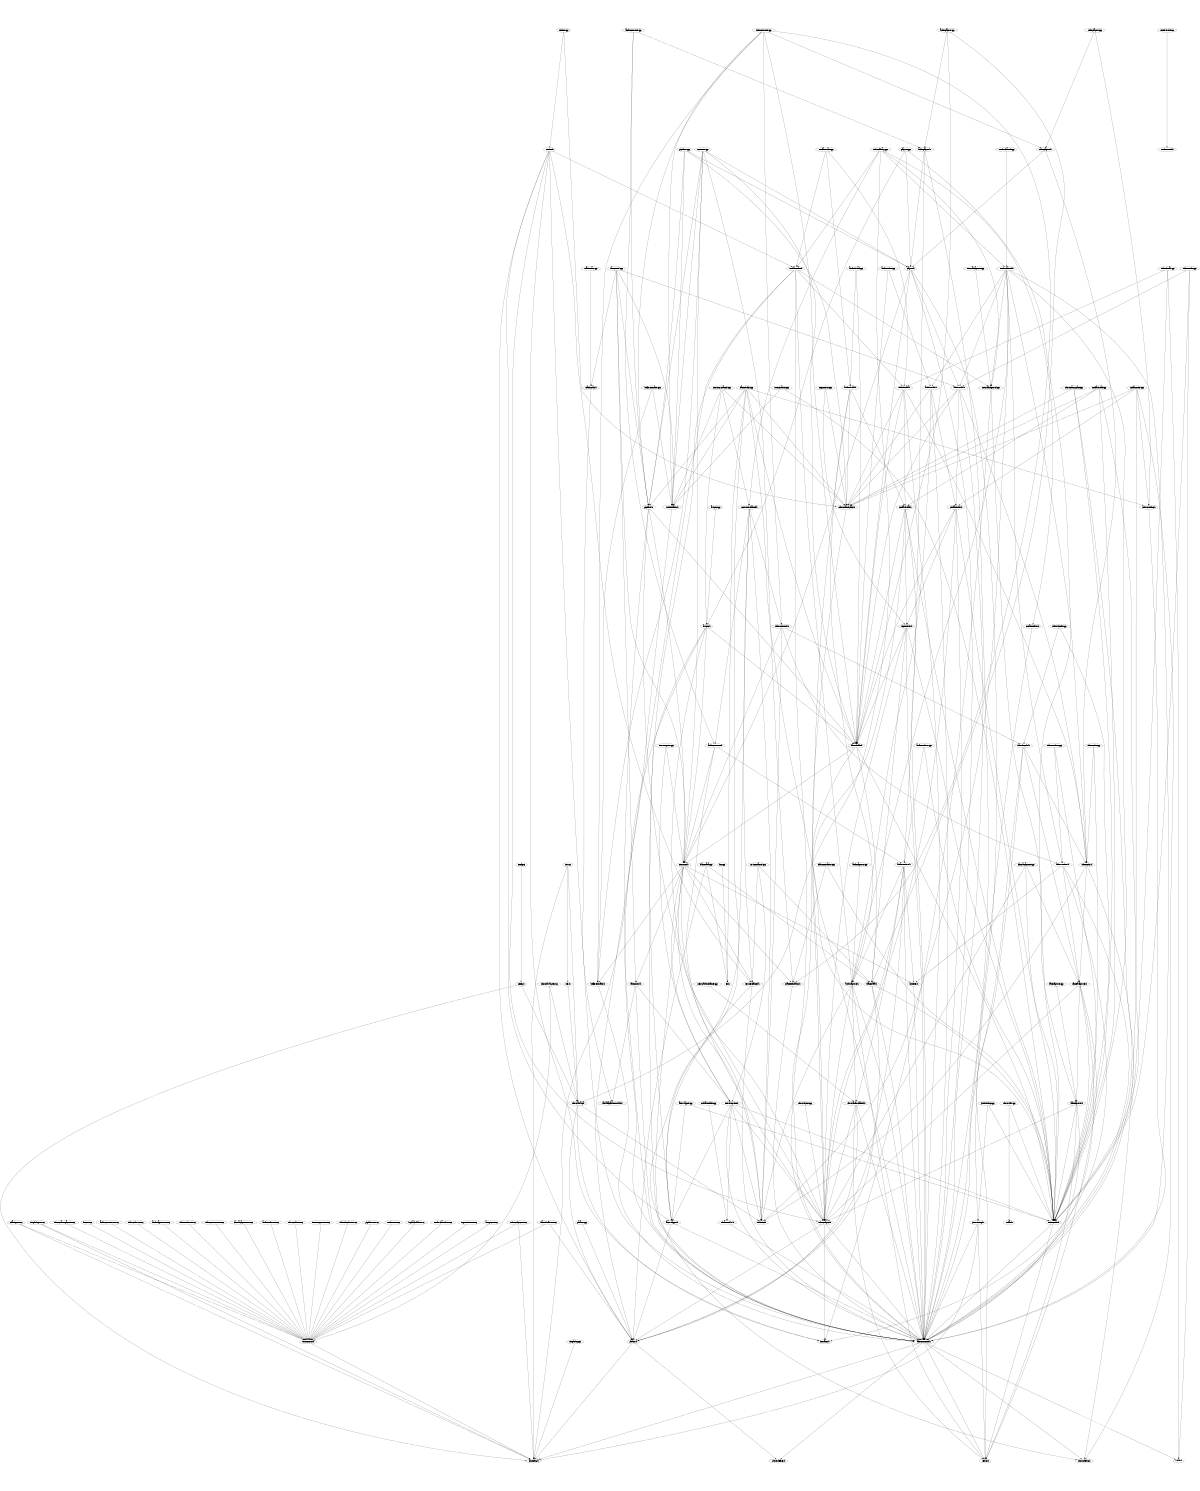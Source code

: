 digraph "source tree" {
    overlap=scale;
    size="8,10";
    ratio="fill";
    fontsize="16";
    fontname="Helvetica";
	clusterrank="local";
	"rate-control.cpp" -> "rtt-estimation.h"
	"consumer-channel.h" -> "service-channel.h"
	"ndnrtc-object-test.cc" -> "test-common.h"
	"video-consumer-test.cc" -> "test-common.h"
	"consumer.h" -> "renderer.h"
	"consumer-channel.cpp" -> "rtt-estimation.h"
	"webrtc-audio-channel.h" -> "ndnrtc-object.h"
	"interest-queue.h" -> "ndnrtc-common.h"
	"audio-playout.h" -> "audio-renderer.h"
	"camera-capturer.h" -> "base-capturer.h"
	"video-decoder-test.cc" -> "test-common.h"
	"pipeliner.h" -> "frame-buffer.h"
	"media-sender.h" -> "segmentizer.h"
	"rate-control.cpp" -> "realtime-arc.h"
	"frame-buffer.cpp" -> "pipeliner.h"
	"video-renderer.h" -> "renderer.h"
	"base-capturer.h" -> "webrtc.h"
	"audio-consumer.h" -> "consumer.h"
	"simple-log.cpp" -> "simple-log.h"
	"consumer.cpp" -> "consumer.h"
	"audio-consumer.cpp" -> "pipeliner.h"
	"video-sender.h" -> "media-sender.h"
	"video-decoder.h" -> "webrtc.h"
	"ndnrtc-common.h" -> "simple-log.h"
	"video-thread.h" -> "video-coder.h"
	"frame-data.h" -> "ndnrtc-common.h"
	"av-sync.h" -> "ndnrtc-object.h"
	"ndnrtc-namespace.cpp" -> "ndnrtc-common.h"
	"audio-capturer.h" -> "webrtc.h"
	"interest-queue.h" -> "face-wrapper.h"
	"segmentizer.h" -> "ndnrtc-object.h"
	"camera-capturer.cpp" -> "camera-capturer.h"
	"rtt-estimation.h" -> "ndnrtc-common.h"
	"camera-capturer.h" -> "ndnrtc-common.h"
	"sender-channel.h" -> "video-sender.h"
	"media-thread.cpp" -> "media-thread.h"
	"frame-data.cpp" -> "fec.h"
	"media-stream.cpp" -> "audio-thread.h"
	"session.cpp" -> "ndnrtc-namespace.h"
	"face-wrapper.cpp" -> "ndnrtc-utils.h"
	"video-consumer.cpp" -> "frame-buffer.h"
	"video-sender.cpp" -> "ndnlib.h"
	"pipeliner-test.cc" -> "test-common.h"
	"media-sender.cpp" -> "ndnrtc-testing.h"
	"video-sender.cpp" -> "video-sender.h"
	"video-playout.h" -> "playout.h"
	"face-wrapper.h" -> "params.h"
	"video-sender.h" -> "ndnrtc-common.h"
	"interest-queue.h" -> "ndnrtc-utils.h"
	"renderer-test.cc" -> "test-common.h"
	"video-consumer.h" -> "video-decoder.h"
	"media-sender.h" -> "ndnrtc-common.h"
	"pipeliner.cpp" -> "playout.h"
	"media-thread.cpp" -> "ndnrtc-utils.h"
	"frame-buffer.cpp" -> "frame-buffer.h"
	"view.cc" -> "ndnrtc-library.h"
	"webrtc-audio-channel.h" -> "ndnrtc-common.h"
	"ndnrtc-library.cpp" -> "consumer-channel.h"
	"audio-thread.cpp" -> "audio-thread.h"
	"consumer.h" -> "chase-estimation.h"
	"ndn-assembler.cpp" -> "ndn-assembler.h"
	"rate-control.cpp" -> "pipeliner.h"
	"pipeliner.h" -> "consumer.h"
	"ndnrtc-common.h" -> "ndnrtc-debug.h"
	"consumer-channel.cpp" -> "ndnrtc-namespace.h"
	"simple-log-test.cc" -> "test-common.h"
	"media-stream.h" -> "ndnrtc-common.h"
	"ndnrtc-library.cpp" -> "ndnrtc-library.h"
	"ndnrtc-library.h" -> "statistics.h"
	"consumer-channel.h" -> "video-consumer.h"
	"cocoa-renderer.h" -> "ndnrtc-common.h"
	"frame-buffer.cpp" -> "fec.h"
	"interest-queue.h" -> "ndnrtc-object.h"
	"av-sync.h" -> "simple-log.h"
	"buffer-estimator.cpp" -> "buffer-estimator.h"
	"camera-capturer.h" -> "ndnrtc-object.h"
	"media-sender.cpp" -> "media-sender.h"
	"rate-control.h" -> "ndnrtc-common.h"
	"audio-renderer.h" -> "audio-capturer.h"
	"video-renderer.h" -> "interfaces.h"
	"loopback-full-test.cc" -> "test-common.h"
	"consumer.cpp" -> "chase-estimation.h"
	"media-thread.h" -> "ndnrtc-common.h"
	"video-consumer.cpp" -> "rtt-estimation.h"
	"service-channel.cpp" -> "service-channel.h"
	"video-thread.cpp" -> "ndnrtc-utils.h"
	"playout.cpp" -> "playout.h"
	"audio-renderer.h" -> "ndnrtc-common.h"
	"session.h" -> "ndnrtc-common.h"
	"audio-consumer.cpp" -> "audio-playout.h"
	"consumer.cpp" -> "rtt-estimation.h"
	"renderer-stub.cc" -> "renderer-stub.h"
	"ndnrtc-object.h" -> "ndnrtc-common.h"
	"video-sender.h" -> "frame-buffer.h"
	"playout.cpp" -> "ndnrtc-utils.h"
	"ndnrtc-object.h" -> "params.h"
	"audio-sender.h" -> "media-sender.h"
	"video-sender.h" -> "ndnrtc-namespace.h"
	"ndnrtc-library.cpp" -> "cocoa-renderer.h"
	"consumer-channel.cpp" -> "consumer-channel.h"
	"media-thread.h" -> "ndnrtc-object.h"
	"media-thread.cpp" -> "ndnrtc-debug.h"
	"session.h" -> "service-channel.h"
	"audio-sender.cpp" -> "frame-buffer.h"
	"video-thread.h" -> "media-thread.h"
	"consumer.h" -> "buffer-estimator.h"
	"video-renderer.h" -> "camera-capturer.h"
	"audio-playout.cpp" -> "frame-data.h"
	"audio-sender.cpp" -> "audio-sender.h"
	"media-stream.cpp" -> "media-stream.h"
	"service-channel.h" -> "ndnrtc-common.h"
	"session.cpp" -> "session.h"
	"ndnrtc-library.cpp" -> "media-stream.h"
	"frame-data.cpp" -> "frame-data.h"
	"simple-log-test.cc" -> "simple-log.h"
	"sender-channel-test.cc" -> "test-common.h"
	"media-thread.cpp" -> "ndnrtc-namespace.h"
	"audio-renderer.cpp" -> "audio-renderer.h"
	"video-coder.h" -> "camera-capturer.h"
	"audio-capturer.h" -> "ndnrtc-common.h"
	"webrtc-audio-channel.h" -> "params.h"
	"media-sender.cpp" -> "ndnrtc-debug.h"
	"media-stream.cpp" -> "video-thread.h"
	"media-stream.h" -> "audio-capturer.h"
	"video-consumer.cpp" -> "chase-estimation.h"
	"consumer.h" -> "ndnrtc-object.h"
	"pipeliner.h" -> "ndnrtc-common.h"
	"media-sender.cpp" -> "ndnrtc-namespace.h"
	"media-stream.h" -> "face-wrapper.h"
	"video-consumer.cpp" -> "video-playout.h"
	"segmentizer-test.cc" -> "test-common.h"
	"frame-buffer.h" -> "ndnrtc-common.h"
	"buffer-estimator.cpp" -> "rtt-estimation.h"
	"chase-estimation.cpp" -> "ndnrtc-utils.h"
	"frame-buffer.h" -> "ndnrtc-utils.h"
	"ndnrtc-namespace.cpp" -> "ndnrtc-namespace.h"
	"video-thread.h" -> "frame-buffer.h"
	"video-coder.h" -> "ndnrtc-common.h"
	"consumer.h" -> "interest-queue.h"
	"av-sync.cpp" -> "av-sync.h"
	"external-capturer.cpp" -> "external-capturer.hpp"
	"frame-data.h" -> "ndnrtc-utils.h"
	"view.h" -> "ndnrtc-library.h"
	"consumer-channel.cpp" -> "av-sync.h"
	"sender-channel.h" -> "video-renderer.h"
	"playout.h" -> "consumer.h"
	"audio-capturer.cpp" -> "audio-capturer.h"
	"av-sync-test.cc" -> "test-common.h"
	"ndnrtc-namespace-test.cc" -> "test-common.h"
	"video-thread.cpp" -> "video-thread.h"
	"service-channel.cpp" -> "frame-data.h"
	"jitter-timing.h" -> "webrtc.h"
	"service-channel.cpp" -> "interest-queue.h"
	"audio-thread.h" -> "ndnrtc-namespace.h"
	"segmentizer.cpp" -> "ndnrtc-namespace.h"
	"audio-renderer.h" -> "webrtc-audio-channel.h"
	"video-sender.cpp" -> "ndnrtc-utils.h"
	"audio-sender.h" -> "ndnrtc-common.h"
	"fec-test.cc" -> "test-common.h"
	"frame-buffer.cpp" -> "ndnrtc-debug.h"
	"video-playout.h" -> "video-coder.h"
	"video-consumer.cpp" -> "video-consumer.h"
	"audio-sender.h" -> "ndnrtc-namespace.h"
	"config.h" -> "simple-log.h"
	"media-thread.h" -> "frame-buffer.h"
	"playout.h" -> "jitter-timing.h"
	"consumer.h" -> "ndnrtc-common.h"
	"ndnrtc-utils.cpp" -> "endian.h"
	"audio-capturer.h" -> "statistics.h"
	"view.cc" -> "view.h"
	"video-sender.h" -> "video-coder.h"
	"base-capturer.cpp" -> "base-capturer.h"
	"ndnrtc-utils.h" -> "webrtc.h"
	"frame-data.h" -> "params.h"
	"consumer.cpp" -> "pipeliner.h"
	"video-thread.h" -> "ndnrtc-common.h"
	"sender-channel.h" -> "ndnrtc-utils.h"
	"sender-channel.h" -> "statistics.h"
	"video-decoder.h" -> "ndnrtc-common.h"
	"consumer.cpp" -> "playout.h"
	"realtime-arc.h" -> "rate-adaptation-module.h"
	"sender-channel.h" -> "ndnrtc-common.h"
	"video-renderer.cpp" -> "video-renderer.h"
	"media-sender.h" -> "frame-buffer.h"
	"ndnrtc-library.cpp" -> "external-capturer.hpp"
	"camera-capturer.cpp" -> "ndnrtc-utils.h"
	"params.h" -> "ndnrtc-defines.h"
	"external-capturer.hpp" -> "base-capturer.h"
	"ndnrtc-common.h" -> "ndnlib.h"
	"audio-consumer.h" -> "audio-renderer.h"
	"camera-capturer.h" -> "ndnrtc-utils.h"
	"video-consumer.h" -> "consumer.h"
	"rate-control.cpp" -> "consumer.h"
	"playout.h" -> "video-sender.h"
	"base-capturer.h" -> "ndnrtc-common.h"
	"video-thread.cpp" -> "ndnlib.h"
	"av-sync.h" -> "consumer.h"
	"audio-consumer-test.cc" -> "test-common.h"
	"video-decoder.cpp" -> "ndnrtc-utils.h"
	"camera-capturer.h" -> "webrtc.h"
	"video-renderer.h" -> "ndnrtc-common.h"
	"params.cpp" -> "params.h"
	"audio-capturer.h" -> "webrtc-audio-channel.h"
	"rate-control.h" -> "interest-queue.h"
	"jitter-timing.cpp" -> "ndnrtc-utils.h"
	"video-thread.h" -> "ndnrtc-namespace.h"
	"session.h" -> "interfaces.h"
	"chase-estimation.cpp" -> "chase-estimation.h"
	"sender-channel.h" -> "external-capturer.hpp"
	"interest-queue.cpp" -> "interest-queue.h"
	"rtt-estimation.cpp" -> "rtt-estimation.h"
	"rtt-estimation.cpp" -> "ndnrtc-utils.h"
	"audio-renderer.h" -> "params.h"
	"jitter-timing.cpp" -> "jitter-timing.h"
	"interest-queue.h" -> "ndn-assembler.h"
	"video-coder-test.cc" -> "test-common.h"
	"fec.cpp" -> "fec.h"
	"realtime-arc.cpp" -> "realtime-arc.h"
	"sender-channel.h" -> "video-coder.h"
	"audio-playout.h" -> "ndnrtc-common.h"
	"external-capturer.hpp" -> "interfaces.h"
	"audio-capturer-test.cc" -> "test-common.h"
	"audio-renderer.h" -> "ndnrtc-object.h"
	"session.h" -> "face-wrapper.h"
	"video-renderer.cpp" -> "ndnrtc-utils.h"
	"av-sync.h" -> "frame-buffer.h"
	"webrtc-audio-channel.cpp" -> "webrtc-audio-channel.h"
	"video-coder.h" -> "statistics.h"
	"audio-capturer.h" -> "ndnrtc-object.h"
	"segmentizer.h" -> "frame-data.h"
	"audio-consumer.cpp" -> "audio-consumer.h"
	"playout.h" -> "ndnrtc-common.h"
	"playout.h" -> "frame-buffer.h"
	"consumer.h" -> "service-channel.h"
	"audio-thread.h" -> "ndnrtc-common.h"
	"view.cc" -> "simple-log.h"
	"ndnrtc-utils.h" -> "ndnrtc-common.h"
	"pipeliner.cpp" -> "pipeliner.h"
	"media-stream.h" -> "params.h"
	"video-sender-test.cc" -> "test-common.h"
	"sender-channel.cpp" -> "sender-channel.h"
	"jitter-timing.h" -> "ndnrtc-common.h"
	"frame-buffer-test.cc" -> "params.h"
	"ndnrtc-namespace.h" -> "ndnrtc-object.h"
	"media-thread.h" -> "ndnrtc-utils.h"
	"webrtc-audio-channel.h" -> "webrtc.h"
	"frame-buffer.cpp" -> "ndnrtc-namespace.h"
	"session.h" -> "ndnrtc-object.h"
	"chase-estimation.h" -> "ndnrtc-common.h"
	"frame-buffer.cpp" -> "rtt-estimation.h"
	"consumer.cpp" -> "buffer-estimator.h"
	"ndnrtc-testing.h" -> "ndnrtc-common.h"
	"ndnrtc-utils.cpp" -> "ndnrtc-utils.h"
	"ndnrtc-library-test.cc" -> "ndnrtc-library.h"
	"chasing-test.cc" -> "test-common.h"
	"pipeliner.cpp" -> "rtt-estimation.h"
	"renderer.h" -> "ndnrtc-common.h"
	"video-playout.cpp" -> "video-playout.h"
	"ndnrtc-library.cpp" -> "sender-channel.h"
	"frame-buffer.cpp" -> "ndnrtc-testing.h"
	"video-consumer.cpp" -> "pipeliner.h"
	"media-stream.h" -> "external-capturer.hpp"
	"sender-channel.h" -> "audio-sender.h"
	"video-consumer.cpp" -> "buffer-estimator.h"
	"pipeliner.h" -> "ndnrtc-object.h"
	"playout.cpp" -> "av-sync.h"
	"video-playout.cpp" -> "ndnrtc-testing.h"
	"rate-control.h" -> "rate-adaptation-module.h"
	"camera-capturer-test.cc" -> "test-common.h"
	"consumer-channel.h" -> "statistics.h"
	"ndnrtc-object-test.cc" -> "simple-log.h"
	"audio-sender-test.cc" -> "test-common.h"
	"camera-capturer.cpp" -> "ndnrtc-object.h"
	"rate-control.cpp" -> "rate-control.h"
	"av-sync.h" -> "ndnrtc-common.h"
	"video-decoder.h" -> "camera-capturer.h"
	"media-sender.h" -> "ndnrtc-utils.h"
	"segmentizer.h" -> "ndnrtc-utils.h"
	"face-wrapper.cpp" -> "face-wrapper.h"
	"pipeliner.cpp" -> "ndnrtc-namespace.h"
	"segmentizer.h" -> "frame-buffer.h"
	"test-common.h" -> "simple-log.h"
	"session.h" -> "media-stream.h"
	"config.h" -> "ndnrtc-library.h"
	"segmentizer.h" -> "ndnrtc-common.h"
	"audio-renderer.h" -> "renderer.h"
	"audio-playout.cpp" -> "frame-buffer.h"
	"rate-control.cpp" -> "video-sender.h"
	"interest-queue.cpp" -> "consumer.h"
	"media-sender.h" -> "ndnrtc-object.h"
	"video-consumer.h" -> "statistics.h"
	"media-sender.cpp" -> "ndnrtc-utils.h"
	"config.cc" -> "config.h"
	"ndnrtc-library-test.cc" -> "test-common.h"
	"audio-sender.h" -> "audio-capturer.h"
	"interest-queue.h" -> "statistics.h"
	"audio-thread.h" -> "media-thread.h"
	"audio-playout.h" -> "playout.h"
	"ndnrtc-object.h" -> "interfaces.h"
	"video-decoder.h" -> "video-coder.h"
	"video-coder.cpp" -> "ndnrtc-utils.h"
	"ndnrtc-utils-test.cc" -> "test-common.h"
	"base-capturer.h" -> "ndnrtc-object.h"
	"video-decoder.cpp" -> "video-decoder.h"
	"frame-buffer.cpp" -> "ndnrtc-utils.h"
	"consumer-channel.h" -> "audio-consumer.h"
	"params.h" -> "simple-log.h"
	"interest-queue-test.cc" -> "test-common.h"
	"video-consumer.h" -> "video-renderer.h"
	"ndn-assembler.h" -> "ndnrtc-common.h"
	"face-wrapper.h" -> "ndnrtc-common.h"
	"consumer.h" -> "rate-control.h"
	"audio-thread.cpp" -> "frame-buffer.h"
	"video-coder.cpp" -> "video-coder.h"
	"consumer-channel.h" -> "face-wrapper.h"
	"media-stream.h" -> "video-thread.h"
	"frame-buffer-test.cc" -> "test-common.h"
	"ndnrtc-common.h" -> "webrtc.h"
	"service-channel.h" -> "face-wrapper.h"
	"ndnrtc-library.h" -> "interfaces.h"
	"ndnrtc-namespace.cpp" -> "ndnrtc-utils.h"
	"ndnrtc-library.h" -> "params.h"
	"segmentizer.cpp" -> "segmentizer.h"
	"audio-thread.h" -> "audio-capturer.h"
	"media-thread.h" -> "segmentizer.h"
	"audio-consumer.h" -> "statistics.h"
	"audio-playout.cpp" -> "audio-playout.h"
	"session.h" -> "params.h"
	"consumer.cpp" -> "frame-buffer.h"
	"chasing-test.cc" -> "simple-log.h"
	"jitter-timing.h" -> "simple-log.h"
	"frame-data.cpp" -> "params.h"
	"sender-channel.h" -> "audio-capturer.h"
	"consumer.h" -> "statistics.h"
	"ndnrtc-common.h" -> "ndnrtc-defines.h"
	"frame-buffer.h" -> "consumer.h"
	"frame-buffer.h" -> "frame-data.h"
	"audio-renderer.cpp" -> "ndnrtc-utils.h"
	"base-capturer.h" -> "ndnrtc-utils.h"
	"ndnrtc-object.cpp" -> "ndnrtc-object.h"
	"buffer-estimator.h" -> "ndnrtc-common.h"
}
